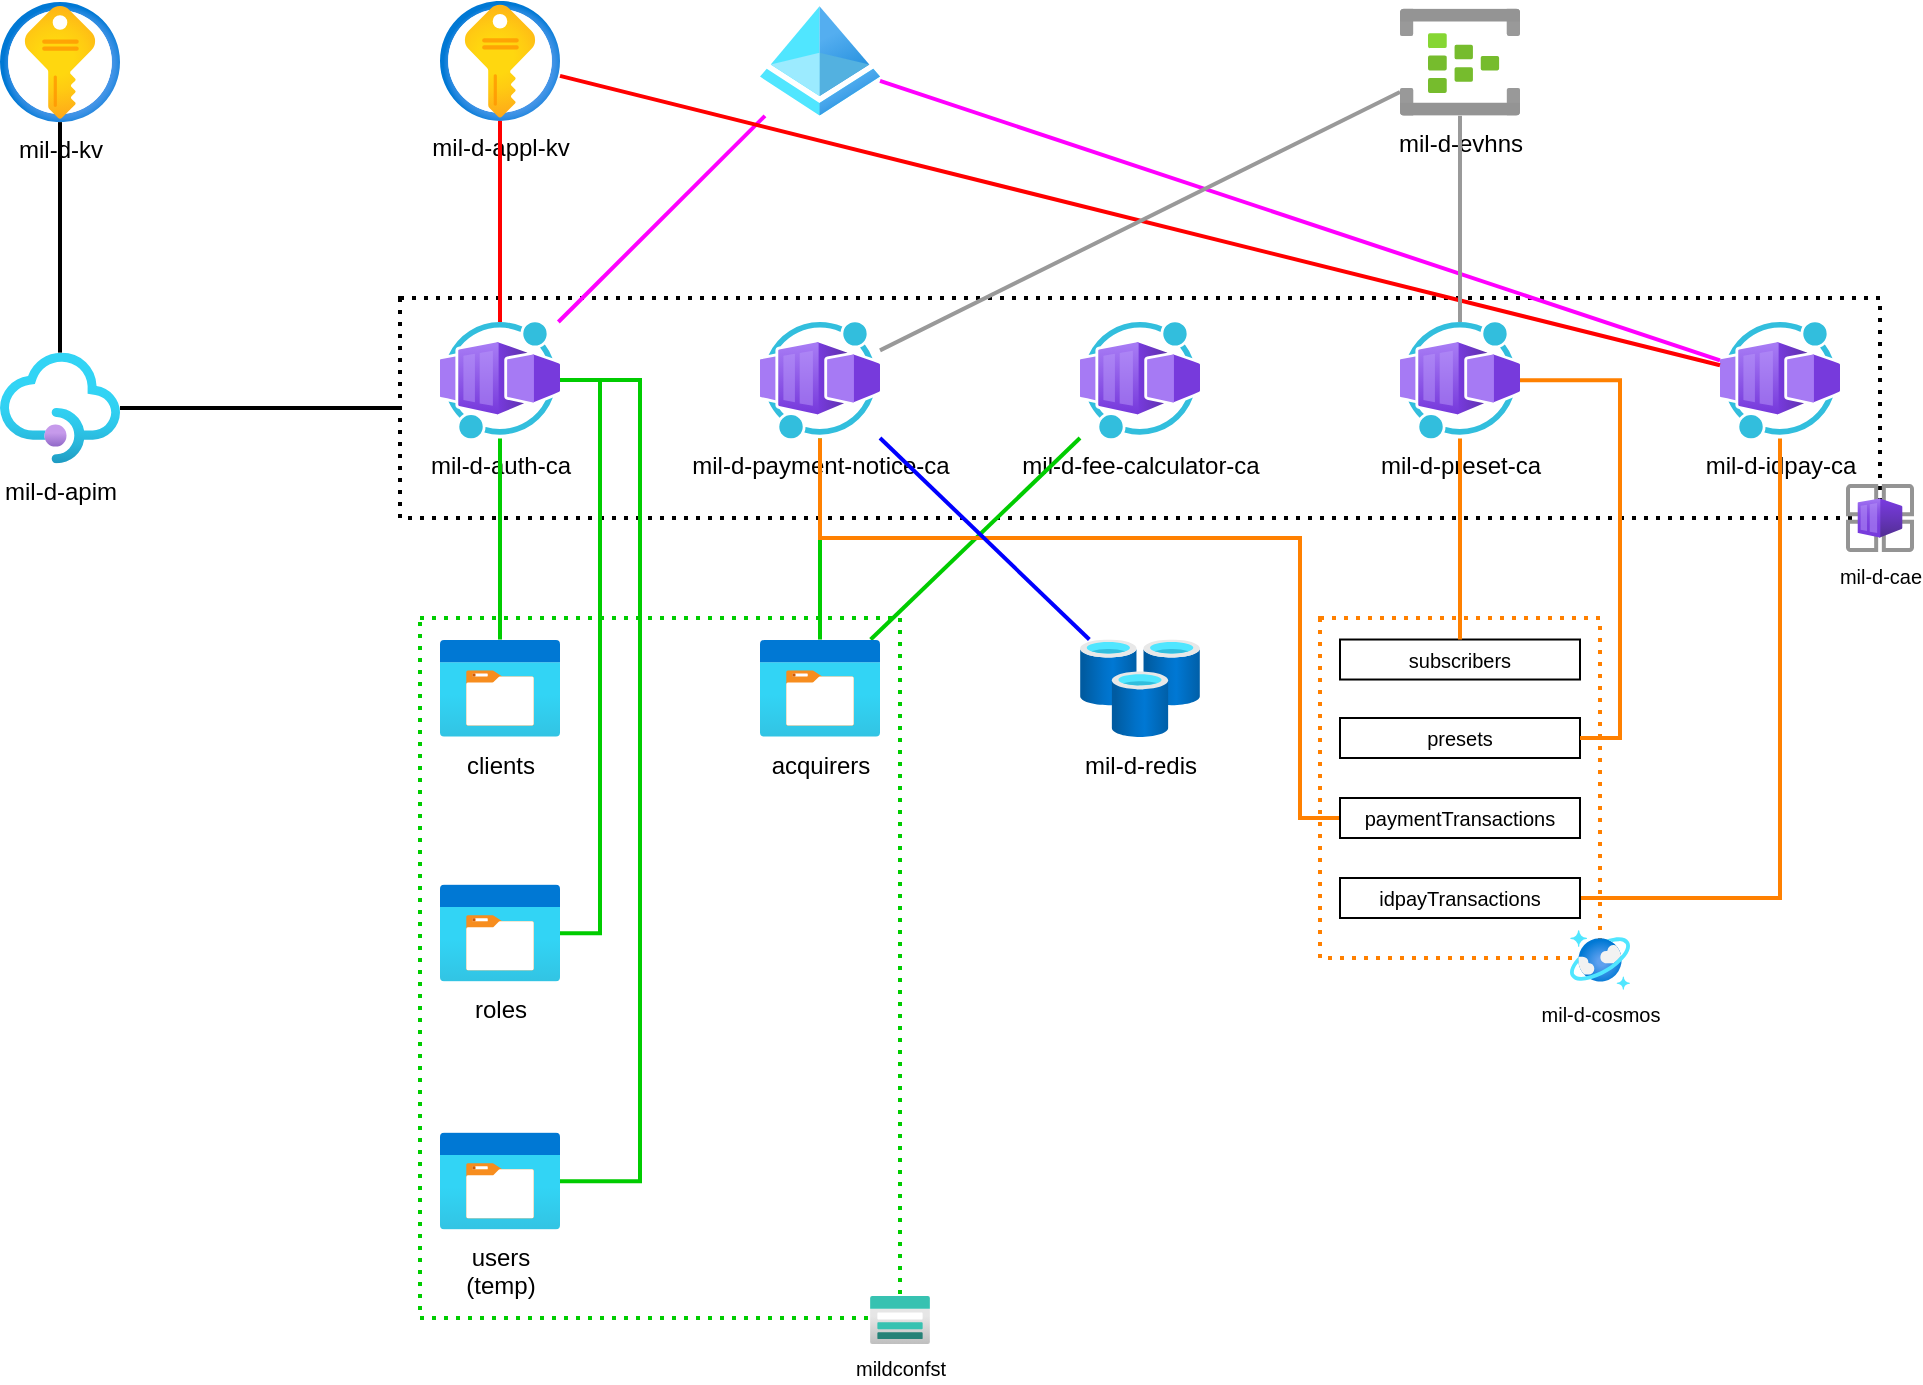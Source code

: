 <mxfile version="22.0.2" type="device" pages="2">
  <diagram name="Pagina-1" id="v2Bnc0EJtOTVnInQZ7i2">
    <mxGraphModel dx="1960" dy="723" grid="1" gridSize="10" guides="1" tooltips="1" connect="1" arrows="1" fold="1" page="1" pageScale="1" pageWidth="827" pageHeight="1169" math="0" shadow="0">
      <root>
        <mxCell id="0" />
        <mxCell id="1" parent="0" />
        <mxCell id="33DYBO1cx-C6Fu_asY2l-48" value="" style="rounded=0;whiteSpace=wrap;html=1;fillColor=none;dashed=1;dashPattern=1 2;strokeWidth=2;" parent="1" vertex="1">
          <mxGeometry x="30" y="200" width="740" height="110" as="geometry" />
        </mxCell>
        <mxCell id="33DYBO1cx-C6Fu_asY2l-34" value="" style="rounded=0;whiteSpace=wrap;html=1;dashed=1;fillColor=none;strokeWidth=2;dashPattern=1 2;strokeColor=#00CC00;" parent="1" vertex="1">
          <mxGeometry x="40" y="360" width="240" height="350" as="geometry" />
        </mxCell>
        <mxCell id="33DYBO1cx-C6Fu_asY2l-2" value="mil-d-payment-notice-ca" style="image;aspect=fixed;html=1;points=[];align=center;fontSize=12;image=img/lib/azure2/other/Worker_Container_App.svg;" parent="1" vertex="1">
          <mxGeometry x="210" y="212" width="60" height="58.24" as="geometry" />
        </mxCell>
        <mxCell id="33DYBO1cx-C6Fu_asY2l-3" value="mil-d-auth-ca" style="image;aspect=fixed;html=1;points=[];align=center;fontSize=12;image=img/lib/azure2/other/Worker_Container_App.svg;" parent="1" vertex="1">
          <mxGeometry x="50" y="212" width="60" height="58.24" as="geometry" />
        </mxCell>
        <mxCell id="33DYBO1cx-C6Fu_asY2l-4" value="mil-d-fee-calculator-ca" style="image;aspect=fixed;html=1;points=[];align=center;fontSize=12;image=img/lib/azure2/other/Worker_Container_App.svg;" parent="1" vertex="1">
          <mxGeometry x="370" y="212" width="60" height="58.24" as="geometry" />
        </mxCell>
        <mxCell id="33DYBO1cx-C6Fu_asY2l-5" value="mil-d-preset-ca" style="image;aspect=fixed;html=1;points=[];align=center;fontSize=12;image=img/lib/azure2/other/Worker_Container_App.svg;" parent="1" vertex="1">
          <mxGeometry x="530" y="212" width="60" height="58.24" as="geometry" />
        </mxCell>
        <mxCell id="33DYBO1cx-C6Fu_asY2l-6" value="mil-d-idpay-ca" style="image;aspect=fixed;html=1;points=[];align=center;fontSize=12;image=img/lib/azure2/other/Worker_Container_App.svg;" parent="1" vertex="1">
          <mxGeometry x="690" y="212" width="60" height="58.24" as="geometry" />
        </mxCell>
        <mxCell id="33DYBO1cx-C6Fu_asY2l-9" value="" style="image;aspect=fixed;html=1;points=[];align=center;fontSize=12;image=img/lib/azure2/identity/Azure_Active_Directory.svg;" parent="1" vertex="1">
          <mxGeometry x="210" y="54" width="60" height="54.9" as="geometry" />
        </mxCell>
        <mxCell id="33DYBO1cx-C6Fu_asY2l-10" value="mil-d-appl-kv" style="image;aspect=fixed;html=1;points=[];align=center;fontSize=12;image=img/lib/azure2/security/Key_Vaults.svg;" parent="1" vertex="1">
          <mxGeometry x="50" y="51.45" width="60" height="60" as="geometry" />
        </mxCell>
        <mxCell id="33DYBO1cx-C6Fu_asY2l-12" value="mil-d-evhns" style="image;aspect=fixed;html=1;points=[];align=center;fontSize=12;image=img/lib/azure2/iot/Event_Hubs.svg;" parent="1" vertex="1">
          <mxGeometry x="530" y="55.2" width="60" height="53.7" as="geometry" />
        </mxCell>
        <mxCell id="33DYBO1cx-C6Fu_asY2l-16" value="mil-d-redis" style="image;aspect=fixed;html=1;points=[];align=center;fontSize=12;image=img/lib/azure2/databases/Cache_Redis.svg;" parent="1" vertex="1">
          <mxGeometry x="370" y="370.76" width="60" height="48.76" as="geometry" />
        </mxCell>
        <mxCell id="33DYBO1cx-C6Fu_asY2l-17" value="" style="endArrow=none;html=1;rounded=0;strokeWidth=2;strokeColor=#FF00FF;" parent="1" source="33DYBO1cx-C6Fu_asY2l-9" target="33DYBO1cx-C6Fu_asY2l-3" edge="1">
          <mxGeometry width="50" height="50" relative="1" as="geometry">
            <mxPoint x="420" y="670" as="sourcePoint" />
            <mxPoint x="379" y="366" as="targetPoint" />
          </mxGeometry>
        </mxCell>
        <mxCell id="33DYBO1cx-C6Fu_asY2l-18" value="" style="endArrow=none;html=1;rounded=0;strokeWidth=2;strokeColor=#FF0000;" parent="1" source="33DYBO1cx-C6Fu_asY2l-3" target="33DYBO1cx-C6Fu_asY2l-10" edge="1">
          <mxGeometry width="50" height="50" relative="1" as="geometry">
            <mxPoint x="430" y="680" as="sourcePoint" />
            <mxPoint x="389" y="376" as="targetPoint" />
          </mxGeometry>
        </mxCell>
        <mxCell id="33DYBO1cx-C6Fu_asY2l-19" value="" style="endArrow=none;html=1;rounded=0;strokeWidth=2;strokeColor=#FF00FF;" parent="1" source="33DYBO1cx-C6Fu_asY2l-6" target="33DYBO1cx-C6Fu_asY2l-9" edge="1">
          <mxGeometry width="50" height="50" relative="1" as="geometry">
            <mxPoint x="440" y="690" as="sourcePoint" />
            <mxPoint x="399" y="386" as="targetPoint" />
          </mxGeometry>
        </mxCell>
        <mxCell id="33DYBO1cx-C6Fu_asY2l-20" value="" style="endArrow=none;html=1;rounded=0;strokeWidth=2;strokeColor=#FF0000;" parent="1" source="33DYBO1cx-C6Fu_asY2l-6" target="33DYBO1cx-C6Fu_asY2l-10" edge="1">
          <mxGeometry width="50" height="50" relative="1" as="geometry">
            <mxPoint x="450" y="700" as="sourcePoint" />
            <mxPoint x="409" y="396" as="targetPoint" />
          </mxGeometry>
        </mxCell>
        <mxCell id="33DYBO1cx-C6Fu_asY2l-21" value="" style="endArrow=none;html=1;rounded=0;strokeWidth=2;strokeColor=#00CC00;" parent="1" source="33DYBO1cx-C6Fu_asY2l-30" target="33DYBO1cx-C6Fu_asY2l-2" edge="1">
          <mxGeometry width="50" height="50" relative="1" as="geometry">
            <mxPoint x="460" y="232" as="sourcePoint" />
            <mxPoint x="402" y="300" as="targetPoint" />
          </mxGeometry>
        </mxCell>
        <mxCell id="33DYBO1cx-C6Fu_asY2l-22" value="" style="endArrow=none;html=1;rounded=0;strokeWidth=2;strokeColor=#00CC00;" parent="1" source="33DYBO1cx-C6Fu_asY2l-30" target="33DYBO1cx-C6Fu_asY2l-4" edge="1">
          <mxGeometry width="50" height="50" relative="1" as="geometry">
            <mxPoint x="470" y="242" as="sourcePoint" />
            <mxPoint x="412" y="310" as="targetPoint" />
          </mxGeometry>
        </mxCell>
        <mxCell id="33DYBO1cx-C6Fu_asY2l-24" value="" style="endArrow=none;html=1;rounded=0;strokeWidth=2;strokeColor=#FF8000;exitX=1;exitY=0.5;exitDx=0;exitDy=0;edgeStyle=orthogonalEdgeStyle;" parent="1" source="33DYBO1cx-C6Fu_asY2l-41" target="33DYBO1cx-C6Fu_asY2l-6" edge="1">
          <mxGeometry width="50" height="50" relative="1" as="geometry">
            <mxPoint x="490" y="650" as="sourcePoint" />
            <mxPoint x="432" y="330" as="targetPoint" />
          </mxGeometry>
        </mxCell>
        <mxCell id="33DYBO1cx-C6Fu_asY2l-25" value="" style="endArrow=none;html=1;rounded=0;strokeWidth=2;strokeColor=#999999;" parent="1" source="33DYBO1cx-C6Fu_asY2l-5" target="33DYBO1cx-C6Fu_asY2l-12" edge="1">
          <mxGeometry width="50" height="50" relative="1" as="geometry">
            <mxPoint x="500" y="272" as="sourcePoint" />
            <mxPoint x="442" y="340" as="targetPoint" />
          </mxGeometry>
        </mxCell>
        <mxCell id="33DYBO1cx-C6Fu_asY2l-26" value="" style="endArrow=none;html=1;rounded=0;strokeWidth=2;strokeColor=#999999;" parent="1" source="33DYBO1cx-C6Fu_asY2l-2" target="33DYBO1cx-C6Fu_asY2l-12" edge="1">
          <mxGeometry width="50" height="50" relative="1" as="geometry">
            <mxPoint x="510" y="282" as="sourcePoint" />
            <mxPoint x="452" y="350" as="targetPoint" />
          </mxGeometry>
        </mxCell>
        <mxCell id="33DYBO1cx-C6Fu_asY2l-28" value="" style="endArrow=none;html=1;rounded=0;strokeWidth=2;strokeColor=#FF8000;exitX=0;exitY=0.5;exitDx=0;exitDy=0;edgeStyle=orthogonalEdgeStyle;" parent="1" source="33DYBO1cx-C6Fu_asY2l-38" target="33DYBO1cx-C6Fu_asY2l-2" edge="1">
          <mxGeometry width="50" height="50" relative="1" as="geometry">
            <mxPoint x="530" y="302" as="sourcePoint" />
            <mxPoint x="472" y="370" as="targetPoint" />
            <Array as="points">
              <mxPoint x="480" y="460" />
              <mxPoint x="480" y="320" />
              <mxPoint x="240" y="320" />
            </Array>
          </mxGeometry>
        </mxCell>
        <mxCell id="33DYBO1cx-C6Fu_asY2l-29" value="" style="endArrow=none;html=1;rounded=0;strokeWidth=2;strokeColor=#0000FF;" parent="1" source="33DYBO1cx-C6Fu_asY2l-2" target="33DYBO1cx-C6Fu_asY2l-16" edge="1">
          <mxGeometry width="50" height="50" relative="1" as="geometry">
            <mxPoint x="540" y="312" as="sourcePoint" />
            <mxPoint x="482" y="380" as="targetPoint" />
          </mxGeometry>
        </mxCell>
        <mxCell id="33DYBO1cx-C6Fu_asY2l-30" value="acquirers" style="image;aspect=fixed;html=1;points=[];align=center;fontSize=12;image=img/lib/azure2/general/Storage_Container.svg;" parent="1" vertex="1">
          <mxGeometry x="210" y="370.76" width="60" height="48.76" as="geometry" />
        </mxCell>
        <mxCell id="33DYBO1cx-C6Fu_asY2l-31" value="roles" style="image;aspect=fixed;html=1;points=[];align=center;fontSize=12;image=img/lib/azure2/general/Storage_Container.svg;" parent="1" vertex="1">
          <mxGeometry x="50" y="493.15" width="60" height="48.76" as="geometry" />
        </mxCell>
        <mxCell id="33DYBO1cx-C6Fu_asY2l-33" value="users&lt;br&gt;(temp)" style="image;aspect=fixed;html=1;points=[];align=center;fontSize=12;image=img/lib/azure2/general/Storage_Container.svg;" parent="1" vertex="1">
          <mxGeometry x="50" y="617.15" width="60" height="48.76" as="geometry" />
        </mxCell>
        <mxCell id="33DYBO1cx-C6Fu_asY2l-35" value="" style="endArrow=none;html=1;rounded=0;strokeWidth=2;strokeColor=#00CC00;edgeStyle=orthogonalEdgeStyle;" parent="1" source="33DYBO1cx-C6Fu_asY2l-31" target="33DYBO1cx-C6Fu_asY2l-3" edge="1">
          <mxGeometry width="50" height="50" relative="1" as="geometry">
            <mxPoint x="225" y="383" as="sourcePoint" />
            <mxPoint x="120" y="280" as="targetPoint" />
            <Array as="points">
              <mxPoint x="130" y="518" />
              <mxPoint x="130" y="241" />
            </Array>
          </mxGeometry>
        </mxCell>
        <mxCell id="33DYBO1cx-C6Fu_asY2l-36" value="" style="endArrow=none;html=1;rounded=0;strokeWidth=2;strokeColor=#00CC00;" parent="1" source="33DYBO1cx-C6Fu_asY2l-32" target="33DYBO1cx-C6Fu_asY2l-3" edge="1">
          <mxGeometry width="50" height="50" relative="1" as="geometry">
            <mxPoint x="235" y="393" as="sourcePoint" />
            <mxPoint x="130" y="290" as="targetPoint" />
          </mxGeometry>
        </mxCell>
        <mxCell id="33DYBO1cx-C6Fu_asY2l-37" value="" style="endArrow=none;html=1;rounded=0;strokeWidth=2;strokeColor=#00CC00;edgeStyle=orthogonalEdgeStyle;" parent="1" source="33DYBO1cx-C6Fu_asY2l-33" target="33DYBO1cx-C6Fu_asY2l-3" edge="1">
          <mxGeometry width="50" height="50" relative="1" as="geometry">
            <mxPoint x="108" y="617" as="sourcePoint" />
            <mxPoint x="82" y="270" as="targetPoint" />
            <Array as="points">
              <mxPoint x="150" y="642" />
              <mxPoint x="150" y="241" />
            </Array>
          </mxGeometry>
        </mxCell>
        <mxCell id="33DYBO1cx-C6Fu_asY2l-32" value="clients" style="image;aspect=fixed;html=1;points=[];align=center;fontSize=12;image=img/lib/azure2/general/Storage_Container.svg;" parent="1" vertex="1">
          <mxGeometry x="50" y="370.76" width="60" height="48.76" as="geometry" />
        </mxCell>
        <mxCell id="33DYBO1cx-C6Fu_asY2l-39" value="presets" style="rounded=0;whiteSpace=wrap;html=1;fontSize=10;" parent="1" vertex="1">
          <mxGeometry x="500" y="410" width="120" height="20" as="geometry" />
        </mxCell>
        <mxCell id="33DYBO1cx-C6Fu_asY2l-40" value="subscribers" style="rounded=0;whiteSpace=wrap;html=1;fontSize=10;" parent="1" vertex="1">
          <mxGeometry x="500" y="370.76" width="120" height="20" as="geometry" />
        </mxCell>
        <mxCell id="33DYBO1cx-C6Fu_asY2l-41" value="idpayTransactions" style="rounded=0;whiteSpace=wrap;html=1;fontSize=10;" parent="1" vertex="1">
          <mxGeometry x="500" y="490" width="120" height="20" as="geometry" />
        </mxCell>
        <mxCell id="33DYBO1cx-C6Fu_asY2l-44" value="" style="endArrow=none;html=1;rounded=0;strokeWidth=2;strokeColor=#FF8000;" parent="1" source="33DYBO1cx-C6Fu_asY2l-5" target="33DYBO1cx-C6Fu_asY2l-40" edge="1">
          <mxGeometry width="50" height="50" relative="1" as="geometry">
            <mxPoint x="561" y="270" as="sourcePoint" />
            <mxPoint x="670" y="340" as="targetPoint" />
          </mxGeometry>
        </mxCell>
        <mxCell id="33DYBO1cx-C6Fu_asY2l-45" value="" style="endArrow=none;html=1;rounded=0;strokeWidth=2;strokeColor=#FF8000;edgeStyle=orthogonalEdgeStyle;entryX=1;entryY=0.5;entryDx=0;entryDy=0;" parent="1" source="33DYBO1cx-C6Fu_asY2l-5" target="33DYBO1cx-C6Fu_asY2l-39" edge="1">
          <mxGeometry width="50" height="50" relative="1" as="geometry">
            <mxPoint x="560" y="270" as="sourcePoint" />
            <mxPoint x="670" y="430" as="targetPoint" />
            <Array as="points">
              <mxPoint x="640" y="241" />
              <mxPoint x="640" y="420" />
            </Array>
          </mxGeometry>
        </mxCell>
        <mxCell id="33DYBO1cx-C6Fu_asY2l-38" value="paymentTransactions" style="rounded=0;whiteSpace=wrap;html=1;fontSize=10;" parent="1" vertex="1">
          <mxGeometry x="500" y="450" width="120" height="20" as="geometry" />
        </mxCell>
        <mxCell id="33DYBO1cx-C6Fu_asY2l-46" value="" style="rounded=0;whiteSpace=wrap;html=1;dashed=1;fillColor=none;strokeWidth=2;dashPattern=1 2;strokeColor=#FF8000;" parent="1" vertex="1">
          <mxGeometry x="490" y="360" width="140" height="170" as="geometry" />
        </mxCell>
        <mxCell id="Dy-He1JgFN_HiCvZMUvM-1" value="mil-d-apim" style="image;aspect=fixed;html=1;points=[];align=center;fontSize=12;image=img/lib/azure2/integration/API_Management_Services.svg;" parent="1" vertex="1">
          <mxGeometry x="-170" y="227.3" width="60" height="55.4" as="geometry" />
        </mxCell>
        <mxCell id="Dy-He1JgFN_HiCvZMUvM-2" value="" style="endArrow=none;html=1;rounded=0;entryX=0;entryY=0.5;entryDx=0;entryDy=0;strokeWidth=2;" parent="1" source="Dy-He1JgFN_HiCvZMUvM-1" target="33DYBO1cx-C6Fu_asY2l-48" edge="1">
          <mxGeometry width="50" height="50" relative="1" as="geometry">
            <mxPoint x="70" y="250" as="sourcePoint" />
            <mxPoint x="120" y="200" as="targetPoint" />
          </mxGeometry>
        </mxCell>
        <mxCell id="Dy-He1JgFN_HiCvZMUvM-3" value="mil-d-kv" style="image;aspect=fixed;html=1;points=[];align=center;fontSize=12;image=img/lib/azure2/security/Key_Vaults.svg;" parent="1" vertex="1">
          <mxGeometry x="-170" y="52.05" width="60" height="60" as="geometry" />
        </mxCell>
        <mxCell id="Dy-He1JgFN_HiCvZMUvM-4" value="" style="endArrow=none;html=1;rounded=0;strokeWidth=2;" parent="1" source="Dy-He1JgFN_HiCvZMUvM-1" target="Dy-He1JgFN_HiCvZMUvM-3" edge="1">
          <mxGeometry width="50" height="50" relative="1" as="geometry">
            <mxPoint x="-100" y="265" as="sourcePoint" />
            <mxPoint x="40" y="265" as="targetPoint" />
          </mxGeometry>
        </mxCell>
        <mxCell id="33DYBO1cx-C6Fu_asY2l-15" value="mil-d-cosmos" style="image;aspect=fixed;html=1;points=[];align=center;fontSize=10;image=img/lib/azure2/databases/Azure_Cosmos_DB.svg;" parent="1" vertex="1">
          <mxGeometry x="615" y="516" width="30" height="30" as="geometry" />
        </mxCell>
        <mxCell id="33DYBO1cx-C6Fu_asY2l-11" value="mildconfst" style="image;aspect=fixed;html=1;points=[];align=center;fontSize=10;image=img/lib/azure2/storage/Storage_Accounts.svg;" parent="1" vertex="1">
          <mxGeometry x="265" y="699" width="30" height="24" as="geometry" />
        </mxCell>
        <mxCell id="33DYBO1cx-C6Fu_asY2l-47" value="mil-d-cae" style="image;aspect=fixed;html=1;points=[];align=center;fontSize=10;image=img/lib/azure2/other/Container_App_Environments.svg;" parent="1" vertex="1">
          <mxGeometry x="753" y="293" width="34" height="34" as="geometry" />
        </mxCell>
      </root>
    </mxGraphModel>
  </diagram>
  <diagram name="Copia di Pagina-1" id="Ar1JGzjTa4skvhXCnvAE">
    <mxGraphModel dx="2191" dy="768" grid="1" gridSize="10" guides="1" tooltips="1" connect="1" arrows="1" fold="1" page="1" pageScale="1" pageWidth="827" pageHeight="1169" math="0" shadow="0">
      <root>
        <mxCell id="oj1FwXV7FWK7mrdtSQMY-0" />
        <mxCell id="oj1FwXV7FWK7mrdtSQMY-1" parent="oj1FwXV7FWK7mrdtSQMY-0" />
        <mxCell id="oj1FwXV7FWK7mrdtSQMY-2" value="" style="rounded=0;whiteSpace=wrap;html=1;fillColor=none;dashed=1;dashPattern=1 2;strokeWidth=2;" vertex="1" parent="oj1FwXV7FWK7mrdtSQMY-1">
          <mxGeometry x="30" y="200" width="740" height="110" as="geometry" />
        </mxCell>
        <mxCell id="oj1FwXV7FWK7mrdtSQMY-3" value="" style="rounded=0;whiteSpace=wrap;html=1;dashed=1;fillColor=none;strokeWidth=2;dashPattern=1 2;strokeColor=#00CC00;" vertex="1" parent="oj1FwXV7FWK7mrdtSQMY-1">
          <mxGeometry x="40" y="360" width="240" height="350" as="geometry" />
        </mxCell>
        <mxCell id="oj1FwXV7FWK7mrdtSQMY-4" value="mil-d-payment-notice-ca" style="image;aspect=fixed;html=1;points=[];align=center;fontSize=12;image=img/lib/azure2/other/Worker_Container_App.svg;" vertex="1" parent="oj1FwXV7FWK7mrdtSQMY-1">
          <mxGeometry x="210" y="212" width="60" height="58.24" as="geometry" />
        </mxCell>
        <mxCell id="oj1FwXV7FWK7mrdtSQMY-5" value="mil-d-auth-ca" style="image;aspect=fixed;html=1;points=[];align=center;fontSize=12;image=img/lib/azure2/other/Worker_Container_App.svg;" vertex="1" parent="oj1FwXV7FWK7mrdtSQMY-1">
          <mxGeometry x="50" y="212" width="60" height="58.24" as="geometry" />
        </mxCell>
        <mxCell id="oj1FwXV7FWK7mrdtSQMY-6" value="mil-d-fee-calculator-ca" style="image;aspect=fixed;html=1;points=[];align=center;fontSize=12;image=img/lib/azure2/other/Worker_Container_App.svg;" vertex="1" parent="oj1FwXV7FWK7mrdtSQMY-1">
          <mxGeometry x="370" y="212" width="60" height="58.24" as="geometry" />
        </mxCell>
        <mxCell id="oj1FwXV7FWK7mrdtSQMY-7" value="mil-d-preset-ca" style="image;aspect=fixed;html=1;points=[];align=center;fontSize=12;image=img/lib/azure2/other/Worker_Container_App.svg;" vertex="1" parent="oj1FwXV7FWK7mrdtSQMY-1">
          <mxGeometry x="530" y="212" width="60" height="58.24" as="geometry" />
        </mxCell>
        <mxCell id="oj1FwXV7FWK7mrdtSQMY-8" value="mil-d-idpay-ca" style="image;aspect=fixed;html=1;points=[];align=center;fontSize=12;image=img/lib/azure2/other/Worker_Container_App.svg;" vertex="1" parent="oj1FwXV7FWK7mrdtSQMY-1">
          <mxGeometry x="690" y="212" width="60" height="58.24" as="geometry" />
        </mxCell>
        <mxCell id="oj1FwXV7FWK7mrdtSQMY-9" value="" style="image;aspect=fixed;html=1;points=[];align=center;fontSize=12;image=img/lib/azure2/identity/Azure_Active_Directory.svg;" vertex="1" parent="oj1FwXV7FWK7mrdtSQMY-1">
          <mxGeometry x="210" y="54" width="60" height="54.9" as="geometry" />
        </mxCell>
        <mxCell id="oj1FwXV7FWK7mrdtSQMY-10" value="mil-d-appl-kv" style="image;aspect=fixed;html=1;points=[];align=center;fontSize=12;image=img/lib/azure2/security/Key_Vaults.svg;" vertex="1" parent="oj1FwXV7FWK7mrdtSQMY-1">
          <mxGeometry x="50" y="51.45" width="60" height="60" as="geometry" />
        </mxCell>
        <mxCell id="oj1FwXV7FWK7mrdtSQMY-11" value="mil-d-evhns" style="image;aspect=fixed;html=1;points=[];align=center;fontSize=12;image=img/lib/azure2/iot/Event_Hubs.svg;" vertex="1" parent="oj1FwXV7FWK7mrdtSQMY-1">
          <mxGeometry x="530" y="55.2" width="60" height="53.7" as="geometry" />
        </mxCell>
        <mxCell id="oj1FwXV7FWK7mrdtSQMY-12" value="mil-d-redis" style="image;aspect=fixed;html=1;points=[];align=center;fontSize=12;image=img/lib/azure2/databases/Cache_Redis.svg;" vertex="1" parent="oj1FwXV7FWK7mrdtSQMY-1">
          <mxGeometry x="370" y="370.76" width="60" height="48.76" as="geometry" />
        </mxCell>
        <mxCell id="oj1FwXV7FWK7mrdtSQMY-13" value="" style="endArrow=none;html=1;rounded=0;strokeWidth=2;strokeColor=#FF00FF;" edge="1" parent="oj1FwXV7FWK7mrdtSQMY-1" source="oj1FwXV7FWK7mrdtSQMY-9" target="oj1FwXV7FWK7mrdtSQMY-5">
          <mxGeometry width="50" height="50" relative="1" as="geometry">
            <mxPoint x="420" y="670" as="sourcePoint" />
            <mxPoint x="379" y="366" as="targetPoint" />
          </mxGeometry>
        </mxCell>
        <mxCell id="oj1FwXV7FWK7mrdtSQMY-14" value="" style="endArrow=none;html=1;rounded=0;strokeWidth=2;strokeColor=#FF0000;" edge="1" parent="oj1FwXV7FWK7mrdtSQMY-1" source="oj1FwXV7FWK7mrdtSQMY-5" target="oj1FwXV7FWK7mrdtSQMY-10">
          <mxGeometry width="50" height="50" relative="1" as="geometry">
            <mxPoint x="430" y="680" as="sourcePoint" />
            <mxPoint x="389" y="376" as="targetPoint" />
          </mxGeometry>
        </mxCell>
        <mxCell id="oj1FwXV7FWK7mrdtSQMY-15" value="" style="endArrow=none;html=1;rounded=0;strokeWidth=2;strokeColor=#FF00FF;" edge="1" parent="oj1FwXV7FWK7mrdtSQMY-1" source="oj1FwXV7FWK7mrdtSQMY-8" target="oj1FwXV7FWK7mrdtSQMY-9">
          <mxGeometry width="50" height="50" relative="1" as="geometry">
            <mxPoint x="440" y="690" as="sourcePoint" />
            <mxPoint x="399" y="386" as="targetPoint" />
          </mxGeometry>
        </mxCell>
        <mxCell id="oj1FwXV7FWK7mrdtSQMY-16" value="" style="endArrow=none;html=1;rounded=0;strokeWidth=2;strokeColor=#FF0000;" edge="1" parent="oj1FwXV7FWK7mrdtSQMY-1" source="oj1FwXV7FWK7mrdtSQMY-8" target="oj1FwXV7FWK7mrdtSQMY-10">
          <mxGeometry width="50" height="50" relative="1" as="geometry">
            <mxPoint x="450" y="700" as="sourcePoint" />
            <mxPoint x="409" y="396" as="targetPoint" />
          </mxGeometry>
        </mxCell>
        <mxCell id="oj1FwXV7FWK7mrdtSQMY-17" value="" style="endArrow=none;html=1;rounded=0;strokeWidth=2;strokeColor=#00CC00;" edge="1" parent="oj1FwXV7FWK7mrdtSQMY-1" source="oj1FwXV7FWK7mrdtSQMY-24" target="oj1FwXV7FWK7mrdtSQMY-4">
          <mxGeometry width="50" height="50" relative="1" as="geometry">
            <mxPoint x="460" y="232" as="sourcePoint" />
            <mxPoint x="402" y="300" as="targetPoint" />
          </mxGeometry>
        </mxCell>
        <mxCell id="oj1FwXV7FWK7mrdtSQMY-18" value="" style="endArrow=none;html=1;rounded=0;strokeWidth=2;strokeColor=#00CC00;" edge="1" parent="oj1FwXV7FWK7mrdtSQMY-1" source="oj1FwXV7FWK7mrdtSQMY-24" target="oj1FwXV7FWK7mrdtSQMY-6">
          <mxGeometry width="50" height="50" relative="1" as="geometry">
            <mxPoint x="470" y="242" as="sourcePoint" />
            <mxPoint x="412" y="310" as="targetPoint" />
          </mxGeometry>
        </mxCell>
        <mxCell id="oj1FwXV7FWK7mrdtSQMY-19" value="" style="endArrow=none;html=1;rounded=0;strokeWidth=2;strokeColor=#FF8000;exitX=1;exitY=0.5;exitDx=0;exitDy=0;edgeStyle=orthogonalEdgeStyle;" edge="1" parent="oj1FwXV7FWK7mrdtSQMY-1" source="oj1FwXV7FWK7mrdtSQMY-33" target="oj1FwXV7FWK7mrdtSQMY-8">
          <mxGeometry width="50" height="50" relative="1" as="geometry">
            <mxPoint x="490" y="650" as="sourcePoint" />
            <mxPoint x="432" y="330" as="targetPoint" />
          </mxGeometry>
        </mxCell>
        <mxCell id="oj1FwXV7FWK7mrdtSQMY-20" value="" style="endArrow=none;html=1;rounded=0;strokeWidth=2;strokeColor=#999999;" edge="1" parent="oj1FwXV7FWK7mrdtSQMY-1" source="oj1FwXV7FWK7mrdtSQMY-7" target="oj1FwXV7FWK7mrdtSQMY-11">
          <mxGeometry width="50" height="50" relative="1" as="geometry">
            <mxPoint x="500" y="272" as="sourcePoint" />
            <mxPoint x="442" y="340" as="targetPoint" />
          </mxGeometry>
        </mxCell>
        <mxCell id="oj1FwXV7FWK7mrdtSQMY-21" value="" style="endArrow=none;html=1;rounded=0;strokeWidth=2;strokeColor=#999999;" edge="1" parent="oj1FwXV7FWK7mrdtSQMY-1" source="oj1FwXV7FWK7mrdtSQMY-4" target="oj1FwXV7FWK7mrdtSQMY-11">
          <mxGeometry width="50" height="50" relative="1" as="geometry">
            <mxPoint x="510" y="282" as="sourcePoint" />
            <mxPoint x="452" y="350" as="targetPoint" />
          </mxGeometry>
        </mxCell>
        <mxCell id="oj1FwXV7FWK7mrdtSQMY-22" value="" style="endArrow=none;html=1;rounded=0;strokeWidth=2;strokeColor=#FF8000;exitX=0;exitY=0.5;exitDx=0;exitDy=0;edgeStyle=orthogonalEdgeStyle;" edge="1" parent="oj1FwXV7FWK7mrdtSQMY-1" source="oj1FwXV7FWK7mrdtSQMY-36" target="oj1FwXV7FWK7mrdtSQMY-4">
          <mxGeometry width="50" height="50" relative="1" as="geometry">
            <mxPoint x="530" y="302" as="sourcePoint" />
            <mxPoint x="472" y="370" as="targetPoint" />
            <Array as="points">
              <mxPoint x="480" y="460" />
              <mxPoint x="480" y="320" />
              <mxPoint x="240" y="320" />
            </Array>
          </mxGeometry>
        </mxCell>
        <mxCell id="oj1FwXV7FWK7mrdtSQMY-23" value="" style="endArrow=none;html=1;rounded=0;strokeWidth=2;strokeColor=#0000FF;" edge="1" parent="oj1FwXV7FWK7mrdtSQMY-1" source="oj1FwXV7FWK7mrdtSQMY-4" target="oj1FwXV7FWK7mrdtSQMY-12">
          <mxGeometry width="50" height="50" relative="1" as="geometry">
            <mxPoint x="540" y="312" as="sourcePoint" />
            <mxPoint x="482" y="380" as="targetPoint" />
          </mxGeometry>
        </mxCell>
        <mxCell id="oj1FwXV7FWK7mrdtSQMY-24" value="acquirers" style="image;aspect=fixed;html=1;points=[];align=center;fontSize=12;image=img/lib/azure2/general/Storage_Container.svg;" vertex="1" parent="oj1FwXV7FWK7mrdtSQMY-1">
          <mxGeometry x="210" y="370.76" width="60" height="48.76" as="geometry" />
        </mxCell>
        <mxCell id="oj1FwXV7FWK7mrdtSQMY-25" value="roles" style="image;aspect=fixed;html=1;points=[];align=center;fontSize=12;image=img/lib/azure2/general/Storage_Container.svg;" vertex="1" parent="oj1FwXV7FWK7mrdtSQMY-1">
          <mxGeometry x="50" y="493.15" width="60" height="48.76" as="geometry" />
        </mxCell>
        <mxCell id="oj1FwXV7FWK7mrdtSQMY-26" value="users&lt;br&gt;(temp)" style="image;aspect=fixed;html=1;points=[];align=center;fontSize=12;image=img/lib/azure2/general/Storage_Container.svg;" vertex="1" parent="oj1FwXV7FWK7mrdtSQMY-1">
          <mxGeometry x="50" y="617.15" width="60" height="48.76" as="geometry" />
        </mxCell>
        <mxCell id="oj1FwXV7FWK7mrdtSQMY-27" value="" style="endArrow=none;html=1;rounded=0;strokeWidth=2;strokeColor=#00CC00;edgeStyle=orthogonalEdgeStyle;" edge="1" parent="oj1FwXV7FWK7mrdtSQMY-1" source="oj1FwXV7FWK7mrdtSQMY-25" target="oj1FwXV7FWK7mrdtSQMY-5">
          <mxGeometry width="50" height="50" relative="1" as="geometry">
            <mxPoint x="225" y="383" as="sourcePoint" />
            <mxPoint x="120" y="280" as="targetPoint" />
            <Array as="points">
              <mxPoint x="130" y="518" />
              <mxPoint x="130" y="241" />
            </Array>
          </mxGeometry>
        </mxCell>
        <mxCell id="oj1FwXV7FWK7mrdtSQMY-28" value="" style="endArrow=none;html=1;rounded=0;strokeWidth=2;strokeColor=#00CC00;" edge="1" parent="oj1FwXV7FWK7mrdtSQMY-1" source="oj1FwXV7FWK7mrdtSQMY-30" target="oj1FwXV7FWK7mrdtSQMY-5">
          <mxGeometry width="50" height="50" relative="1" as="geometry">
            <mxPoint x="235" y="393" as="sourcePoint" />
            <mxPoint x="130" y="290" as="targetPoint" />
          </mxGeometry>
        </mxCell>
        <mxCell id="oj1FwXV7FWK7mrdtSQMY-29" value="" style="endArrow=none;html=1;rounded=0;strokeWidth=2;strokeColor=#00CC00;edgeStyle=orthogonalEdgeStyle;" edge="1" parent="oj1FwXV7FWK7mrdtSQMY-1" source="oj1FwXV7FWK7mrdtSQMY-26" target="oj1FwXV7FWK7mrdtSQMY-5">
          <mxGeometry width="50" height="50" relative="1" as="geometry">
            <mxPoint x="108" y="617" as="sourcePoint" />
            <mxPoint x="82" y="270" as="targetPoint" />
            <Array as="points">
              <mxPoint x="150" y="642" />
              <mxPoint x="150" y="241" />
            </Array>
          </mxGeometry>
        </mxCell>
        <mxCell id="oj1FwXV7FWK7mrdtSQMY-30" value="clients" style="image;aspect=fixed;html=1;points=[];align=center;fontSize=12;image=img/lib/azure2/general/Storage_Container.svg;" vertex="1" parent="oj1FwXV7FWK7mrdtSQMY-1">
          <mxGeometry x="50" y="370.76" width="60" height="48.76" as="geometry" />
        </mxCell>
        <mxCell id="oj1FwXV7FWK7mrdtSQMY-31" value="presets" style="rounded=0;whiteSpace=wrap;html=1;fontSize=10;" vertex="1" parent="oj1FwXV7FWK7mrdtSQMY-1">
          <mxGeometry x="500" y="410" width="120" height="20" as="geometry" />
        </mxCell>
        <mxCell id="oj1FwXV7FWK7mrdtSQMY-32" value="subscribers" style="rounded=0;whiteSpace=wrap;html=1;fontSize=10;" vertex="1" parent="oj1FwXV7FWK7mrdtSQMY-1">
          <mxGeometry x="500" y="370.76" width="120" height="20" as="geometry" />
        </mxCell>
        <mxCell id="oj1FwXV7FWK7mrdtSQMY-33" value="idpayTransactions" style="rounded=0;whiteSpace=wrap;html=1;fontSize=10;" vertex="1" parent="oj1FwXV7FWK7mrdtSQMY-1">
          <mxGeometry x="500" y="490" width="120" height="20" as="geometry" />
        </mxCell>
        <mxCell id="oj1FwXV7FWK7mrdtSQMY-34" value="" style="endArrow=none;html=1;rounded=0;strokeWidth=2;strokeColor=#FF8000;" edge="1" parent="oj1FwXV7FWK7mrdtSQMY-1" source="oj1FwXV7FWK7mrdtSQMY-7" target="oj1FwXV7FWK7mrdtSQMY-32">
          <mxGeometry width="50" height="50" relative="1" as="geometry">
            <mxPoint x="561" y="270" as="sourcePoint" />
            <mxPoint x="670" y="340" as="targetPoint" />
          </mxGeometry>
        </mxCell>
        <mxCell id="oj1FwXV7FWK7mrdtSQMY-35" value="" style="endArrow=none;html=1;rounded=0;strokeWidth=2;strokeColor=#FF8000;edgeStyle=orthogonalEdgeStyle;entryX=1;entryY=0.5;entryDx=0;entryDy=0;" edge="1" parent="oj1FwXV7FWK7mrdtSQMY-1" source="oj1FwXV7FWK7mrdtSQMY-7" target="oj1FwXV7FWK7mrdtSQMY-31">
          <mxGeometry width="50" height="50" relative="1" as="geometry">
            <mxPoint x="560" y="270" as="sourcePoint" />
            <mxPoint x="670" y="430" as="targetPoint" />
            <Array as="points">
              <mxPoint x="640" y="241" />
              <mxPoint x="640" y="420" />
            </Array>
          </mxGeometry>
        </mxCell>
        <mxCell id="oj1FwXV7FWK7mrdtSQMY-36" value="paymentTransactions" style="rounded=0;whiteSpace=wrap;html=1;fontSize=10;" vertex="1" parent="oj1FwXV7FWK7mrdtSQMY-1">
          <mxGeometry x="500" y="450" width="120" height="20" as="geometry" />
        </mxCell>
        <mxCell id="oj1FwXV7FWK7mrdtSQMY-37" value="" style="rounded=0;whiteSpace=wrap;html=1;dashed=1;fillColor=none;strokeWidth=2;dashPattern=1 2;strokeColor=#FF8000;" vertex="1" parent="oj1FwXV7FWK7mrdtSQMY-1">
          <mxGeometry x="490" y="360" width="140" height="170" as="geometry" />
        </mxCell>
        <mxCell id="oj1FwXV7FWK7mrdtSQMY-38" value="mil-d-apim" style="image;aspect=fixed;html=1;points=[];align=center;fontSize=12;image=img/lib/azure2/integration/API_Management_Services.svg;" vertex="1" parent="oj1FwXV7FWK7mrdtSQMY-1">
          <mxGeometry x="-170" y="227.3" width="60" height="55.4" as="geometry" />
        </mxCell>
        <mxCell id="oj1FwXV7FWK7mrdtSQMY-39" value="" style="endArrow=none;html=1;rounded=0;entryX=0;entryY=0.5;entryDx=0;entryDy=0;strokeWidth=2;" edge="1" parent="oj1FwXV7FWK7mrdtSQMY-1" source="oj1FwXV7FWK7mrdtSQMY-38" target="oj1FwXV7FWK7mrdtSQMY-2">
          <mxGeometry width="50" height="50" relative="1" as="geometry">
            <mxPoint x="70" y="250" as="sourcePoint" />
            <mxPoint x="120" y="200" as="targetPoint" />
          </mxGeometry>
        </mxCell>
        <mxCell id="oj1FwXV7FWK7mrdtSQMY-40" value="mil-d-kv" style="image;aspect=fixed;html=1;points=[];align=center;fontSize=12;image=img/lib/azure2/security/Key_Vaults.svg;" vertex="1" parent="oj1FwXV7FWK7mrdtSQMY-1">
          <mxGeometry x="-170" y="52.05" width="60" height="60" as="geometry" />
        </mxCell>
        <mxCell id="oj1FwXV7FWK7mrdtSQMY-41" value="" style="endArrow=none;html=1;rounded=0;strokeWidth=2;" edge="1" parent="oj1FwXV7FWK7mrdtSQMY-1" source="oj1FwXV7FWK7mrdtSQMY-38" target="oj1FwXV7FWK7mrdtSQMY-40">
          <mxGeometry width="50" height="50" relative="1" as="geometry">
            <mxPoint x="-100" y="265" as="sourcePoint" />
            <mxPoint x="40" y="265" as="targetPoint" />
          </mxGeometry>
        </mxCell>
        <mxCell id="oj1FwXV7FWK7mrdtSQMY-42" value="mil-d-cosmos" style="image;aspect=fixed;html=1;points=[];align=center;fontSize=10;image=img/lib/azure2/databases/Azure_Cosmos_DB.svg;" vertex="1" parent="oj1FwXV7FWK7mrdtSQMY-1">
          <mxGeometry x="615" y="516" width="30" height="30" as="geometry" />
        </mxCell>
        <mxCell id="oj1FwXV7FWK7mrdtSQMY-43" value="mildconfst" style="image;aspect=fixed;html=1;points=[];align=center;fontSize=10;image=img/lib/azure2/storage/Storage_Accounts.svg;" vertex="1" parent="oj1FwXV7FWK7mrdtSQMY-1">
          <mxGeometry x="265" y="699" width="30" height="24" as="geometry" />
        </mxCell>
        <mxCell id="oj1FwXV7FWK7mrdtSQMY-44" value="mil-d-cae" style="image;aspect=fixed;html=1;points=[];align=center;fontSize=10;image=img/lib/azure2/other/Container_App_Environments.svg;" vertex="1" parent="oj1FwXV7FWK7mrdtSQMY-1">
          <mxGeometry x="753" y="293" width="34" height="34" as="geometry" />
        </mxCell>
      </root>
    </mxGraphModel>
  </diagram>
</mxfile>
